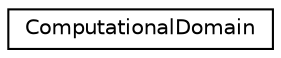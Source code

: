 digraph "Graphical Class Hierarchy"
{
  edge [fontname="Helvetica",fontsize="10",labelfontname="Helvetica",labelfontsize="10"];
  node [fontname="Helvetica",fontsize="10",shape=record];
  rankdir="LR";
  Node0 [label="ComputationalDomain",height=0.2,width=0.4,color="black", fillcolor="white", style="filled",URL="$classComputationalDomain.html"];
}
